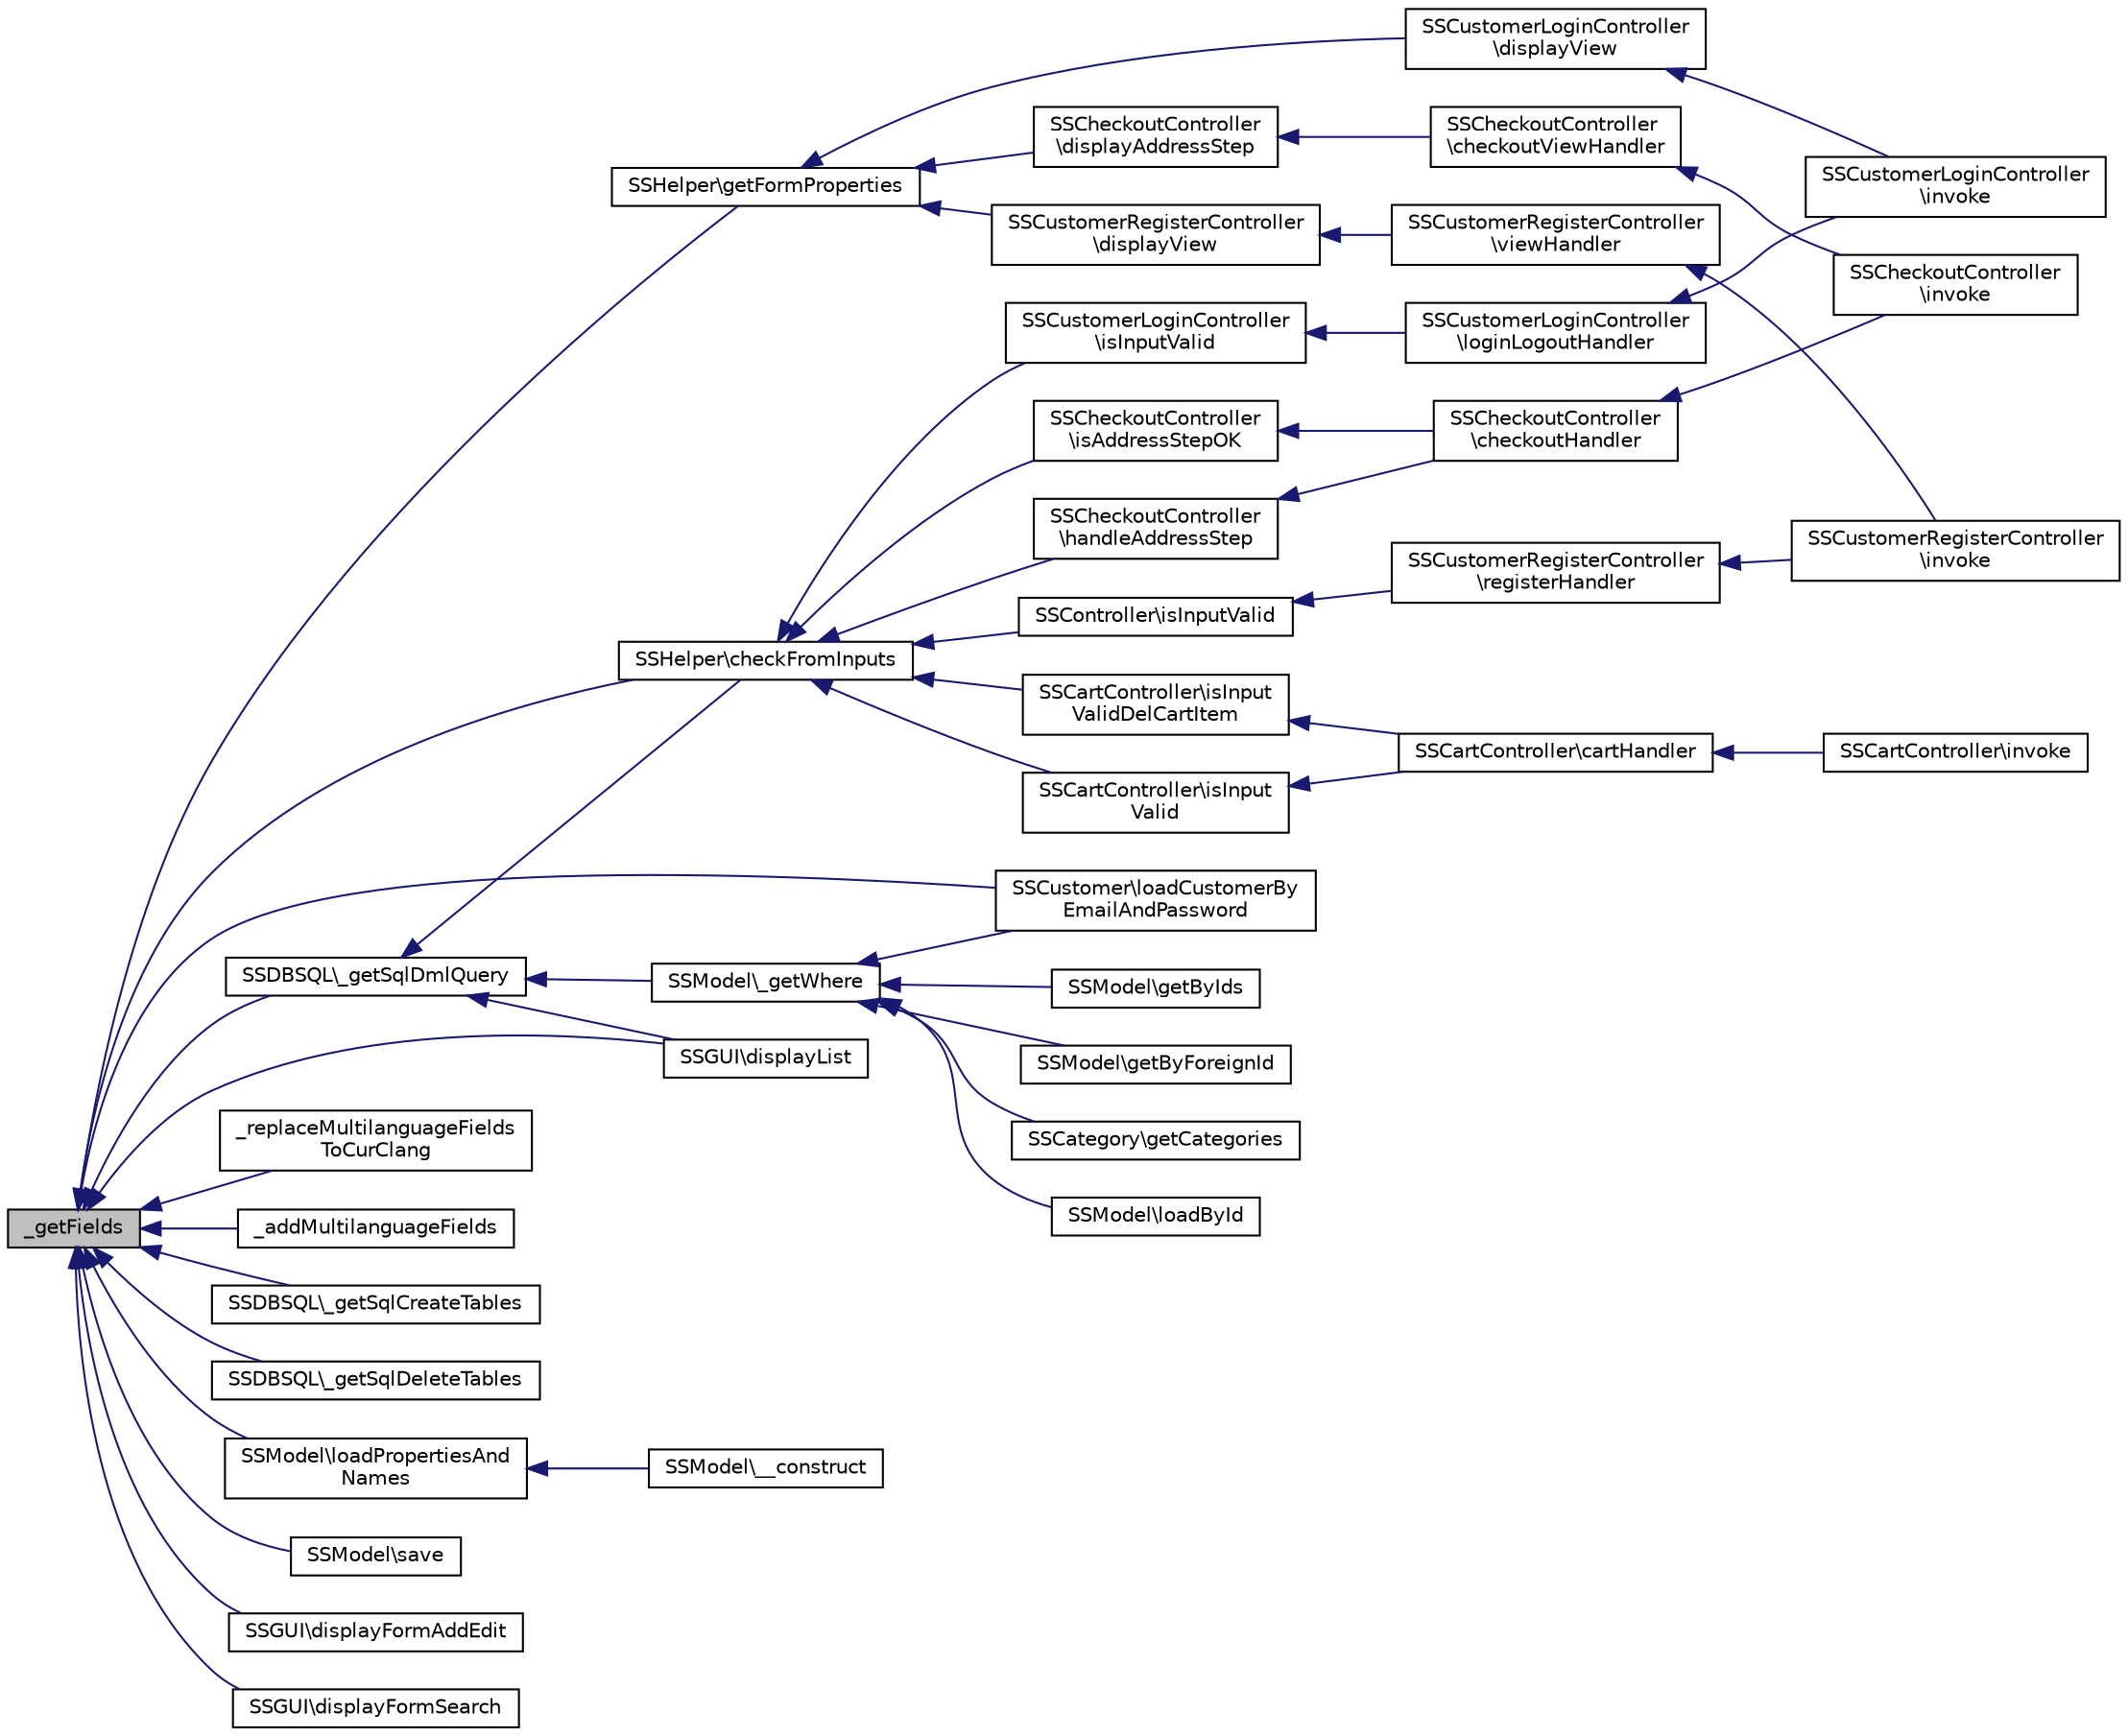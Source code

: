 digraph "_getFields"
{
  edge [fontname="Helvetica",fontsize="10",labelfontname="Helvetica",labelfontsize="10"];
  node [fontname="Helvetica",fontsize="10",shape=record];
  rankdir="LR";
  Node1 [label="_getFields",height=0.2,width=0.4,color="black", fillcolor="grey75", style="filled", fontcolor="black"];
  Node1 -> Node2 [dir="back",color="midnightblue",fontsize="10",style="solid",fontname="Helvetica"];
  Node2 [label="SSHelper\\getFormProperties",height=0.2,width=0.4,color="black", fillcolor="white", style="filled",URL="$class_s_s_helper.html#af67d5c1052dd07c445391b85cfa3dd8e",tooltip="Formular Felder Setting generien. "];
  Node2 -> Node3 [dir="back",color="midnightblue",fontsize="10",style="solid",fontname="Helvetica"];
  Node3 [label="SSCheckoutController\l\\displayAddressStep",height=0.2,width=0.4,color="black", fillcolor="white", style="filled",URL="$class_s_s_checkout_controller.html#af999e424d297f29eb22b72f385545ded",tooltip="Adresse View. "];
  Node3 -> Node4 [dir="back",color="midnightblue",fontsize="10",style="solid",fontname="Helvetica"];
  Node4 [label="SSCheckoutController\l\\checkoutViewHandler",height=0.2,width=0.4,color="black", fillcolor="white", style="filled",URL="$class_s_s_checkout_controller.html#a08bb719581ceca96a42391db628da407"];
  Node4 -> Node5 [dir="back",color="midnightblue",fontsize="10",style="solid",fontname="Helvetica"];
  Node5 [label="SSCheckoutController\l\\invoke",height=0.2,width=0.4,color="black", fillcolor="white", style="filled",URL="$class_s_s_checkout_controller.html#a969cad912937b1e2e6e66b49d8148738"];
  Node2 -> Node6 [dir="back",color="midnightblue",fontsize="10",style="solid",fontname="Helvetica"];
  Node6 [label="SSCustomerLoginController\l\\displayView",height=0.2,width=0.4,color="black", fillcolor="white", style="filled",URL="$class_s_s_customer_login_controller.html#aca04b3e313abfb913efaacdfb7d5d3d7",tooltip="Login / Logout Maske anzeigen. "];
  Node6 -> Node7 [dir="back",color="midnightblue",fontsize="10",style="solid",fontname="Helvetica"];
  Node7 [label="SSCustomerLoginController\l\\invoke",height=0.2,width=0.4,color="black", fillcolor="white", style="filled",URL="$class_s_s_customer_login_controller.html#a969cad912937b1e2e6e66b49d8148738",tooltip="Start. "];
  Node2 -> Node8 [dir="back",color="midnightblue",fontsize="10",style="solid",fontname="Helvetica"];
  Node8 [label="SSCustomerRegisterController\l\\displayView",height=0.2,width=0.4,color="black", fillcolor="white", style="filled",URL="$class_s_s_customer_register_controller.html#aca04b3e313abfb913efaacdfb7d5d3d7",tooltip="Registrierungsmaske anzeigen. "];
  Node8 -> Node9 [dir="back",color="midnightblue",fontsize="10",style="solid",fontname="Helvetica"];
  Node9 [label="SSCustomerRegisterController\l\\viewHandler",height=0.2,width=0.4,color="black", fillcolor="white", style="filled",URL="$class_s_s_customer_register_controller.html#a9074e85c02f3655a960723766b302532",tooltip="Formular-Anzeige-Handler. "];
  Node9 -> Node10 [dir="back",color="midnightblue",fontsize="10",style="solid",fontname="Helvetica"];
  Node10 [label="SSCustomerRegisterController\l\\invoke",height=0.2,width=0.4,color="black", fillcolor="white", style="filled",URL="$class_s_s_customer_register_controller.html#a969cad912937b1e2e6e66b49d8148738",tooltip="Registrieren Starten. "];
  Node1 -> Node11 [dir="back",color="midnightblue",fontsize="10",style="solid",fontname="Helvetica"];
  Node11 [label="SSHelper\\checkFromInputs",height=0.2,width=0.4,color="black", fillcolor="white", style="filled",URL="$class_s_s_helper.html#aa5b72ccad634190aa632064e18c35216",tooltip="Formular Inputs überprüfen. "];
  Node11 -> Node12 [dir="back",color="midnightblue",fontsize="10",style="solid",fontname="Helvetica"];
  Node12 [label="SSCartController\\isInput\lValid",height=0.2,width=0.4,color="black", fillcolor="white", style="filled",URL="$class_s_s_cart_controller.html#a9798c65d2a3254277e5b7943c4e289fd",tooltip="Überprüfen der Formular Daten. "];
  Node12 -> Node13 [dir="back",color="midnightblue",fontsize="10",style="solid",fontname="Helvetica"];
  Node13 [label="SSCartController\\cartHandler",height=0.2,width=0.4,color="black", fillcolor="white", style="filled",URL="$class_s_s_cart_controller.html#a2c1bca073d30c416f2519f6df81e2ade",tooltip="Warenkorb Handler. "];
  Node13 -> Node14 [dir="back",color="midnightblue",fontsize="10",style="solid",fontname="Helvetica"];
  Node14 [label="SSCartController\\invoke",height=0.2,width=0.4,color="black", fillcolor="white", style="filled",URL="$class_s_s_cart_controller.html#a969cad912937b1e2e6e66b49d8148738",tooltip="Starter. "];
  Node11 -> Node15 [dir="back",color="midnightblue",fontsize="10",style="solid",fontname="Helvetica"];
  Node15 [label="SSCartController\\isInput\lValidDelCartItem",height=0.2,width=0.4,color="black", fillcolor="white", style="filled",URL="$class_s_s_cart_controller.html#a5241ac1c725fb8f183f2f6a375b068c8",tooltip="Überprüfen der Eingabe zum Artikel entfernen. "];
  Node15 -> Node13 [dir="back",color="midnightblue",fontsize="10",style="solid",fontname="Helvetica"];
  Node11 -> Node16 [dir="back",color="midnightblue",fontsize="10",style="solid",fontname="Helvetica"];
  Node16 [label="SSCheckoutController\l\\isAddressStepOK",height=0.2,width=0.4,color="black", fillcolor="white", style="filled",URL="$class_s_s_checkout_controller.html#a9df854ae91d98455f35fca3ebcfffe4f",tooltip="Prüfen ob Schritt ok. "];
  Node16 -> Node17 [dir="back",color="midnightblue",fontsize="10",style="solid",fontname="Helvetica"];
  Node17 [label="SSCheckoutController\l\\checkoutHandler",height=0.2,width=0.4,color="black", fillcolor="white", style="filled",URL="$class_s_s_checkout_controller.html#aa2a0d5ed77007dbe98a2be79f430971e"];
  Node17 -> Node5 [dir="back",color="midnightblue",fontsize="10",style="solid",fontname="Helvetica"];
  Node11 -> Node18 [dir="back",color="midnightblue",fontsize="10",style="solid",fontname="Helvetica"];
  Node18 [label="SSCheckoutController\l\\handleAddressStep",height=0.2,width=0.4,color="black", fillcolor="white", style="filled",URL="$class_s_s_checkout_controller.html#a591ddd7bd573dd36b23cf23c3d6817e1",tooltip="Adresse Login-Handler. "];
  Node18 -> Node17 [dir="back",color="midnightblue",fontsize="10",style="solid",fontname="Helvetica"];
  Node11 -> Node19 [dir="back",color="midnightblue",fontsize="10",style="solid",fontname="Helvetica"];
  Node19 [label="SSController\\isInputValid",height=0.2,width=0.4,color="black", fillcolor="white", style="filled",URL="$class_s_s_controller.html#a9798c65d2a3254277e5b7943c4e289fd",tooltip="Benutzereingabe überprüfen. "];
  Node19 -> Node20 [dir="back",color="midnightblue",fontsize="10",style="solid",fontname="Helvetica"];
  Node20 [label="SSCustomerRegisterController\l\\registerHandler",height=0.2,width=0.4,color="black", fillcolor="white", style="filled",URL="$class_s_s_customer_register_controller.html#adddd117376568a7b87dad19df619c956",tooltip="Formular Daten speichern. "];
  Node20 -> Node10 [dir="back",color="midnightblue",fontsize="10",style="solid",fontname="Helvetica"];
  Node11 -> Node21 [dir="back",color="midnightblue",fontsize="10",style="solid",fontname="Helvetica"];
  Node21 [label="SSCustomerLoginController\l\\isInputValid",height=0.2,width=0.4,color="black", fillcolor="white", style="filled",URL="$class_s_s_customer_login_controller.html#a9798c65d2a3254277e5b7943c4e289fd",tooltip="Benutzereingabe überprüfen. "];
  Node21 -> Node22 [dir="back",color="midnightblue",fontsize="10",style="solid",fontname="Helvetica"];
  Node22 [label="SSCustomerLoginController\l\\loginLogoutHandler",height=0.2,width=0.4,color="black", fillcolor="white", style="filled",URL="$class_s_s_customer_login_controller.html#a1ec48b325777925c936a89a25214cb92",tooltip="Login / Logout Logik. "];
  Node22 -> Node7 [dir="back",color="midnightblue",fontsize="10",style="solid",fontname="Helvetica"];
  Node1 -> Node23 [dir="back",color="midnightblue",fontsize="10",style="solid",fontname="Helvetica"];
  Node23 [label="SSCustomer\\loadCustomerBy\lEmailAndPassword",height=0.2,width=0.4,color="black", fillcolor="white", style="filled",URL="$class_s_s_customer.html#ae0f3b1ea3b543491631868d3beb9880f",tooltip="Authetifizierung. "];
  Node1 -> Node24 [dir="back",color="midnightblue",fontsize="10",style="solid",fontname="Helvetica"];
  Node24 [label="_replaceMultilanguageFields\lToCurClang",height=0.2,width=0.4,color="black", fillcolor="white", style="filled",URL="$class_s_s_d_b_schema.html#a858eb4877f7c6744f12274c7ef09e5ab"];
  Node1 -> Node25 [dir="back",color="midnightblue",fontsize="10",style="solid",fontname="Helvetica"];
  Node25 [label="_addMultilanguageFields",height=0.2,width=0.4,color="black", fillcolor="white", style="filled",URL="$class_s_s_d_b_schema.html#a32d0e7511b02152a0410bb273fb008f0"];
  Node1 -> Node26 [dir="back",color="midnightblue",fontsize="10",style="solid",fontname="Helvetica"];
  Node26 [label="SSDBSQL\\_getSqlDmlQuery",height=0.2,width=0.4,color="black", fillcolor="white", style="filled",URL="$class_s_s_d_b_s_q_l.html#a9d13fcbb2215767813960ef3a39c133e",tooltip="SQL Select Query generieren. "];
  Node26 -> Node11 [dir="back",color="midnightblue",fontsize="10",style="solid",fontname="Helvetica"];
  Node26 -> Node27 [dir="back",color="midnightblue",fontsize="10",style="solid",fontname="Helvetica"];
  Node27 [label="SSModel\\_getWhere",height=0.2,width=0.4,color="black", fillcolor="white", style="filled",URL="$class_s_s_model.html#a35c6e2a29ed76d4c79418c0a3e1ca3f5",tooltip="Datensätze aus der DB holen. "];
  Node27 -> Node28 [dir="back",color="midnightblue",fontsize="10",style="solid",fontname="Helvetica"];
  Node28 [label="SSCategory\\getCategories",height=0.2,width=0.4,color="black", fillcolor="white", style="filled",URL="$class_s_s_category.html#a8729ba486702e7e12a3fff08965e1e7f",tooltip="Kategorien holen. "];
  Node27 -> Node23 [dir="back",color="midnightblue",fontsize="10",style="solid",fontname="Helvetica"];
  Node27 -> Node29 [dir="back",color="midnightblue",fontsize="10",style="solid",fontname="Helvetica"];
  Node29 [label="SSModel\\loadById",height=0.2,width=0.4,color="black", fillcolor="white", style="filled",URL="$class_s_s_model.html#aaa52c32cdc5298be8f8b86d8b8fc16e5",tooltip="Datensatz laden. "];
  Node27 -> Node30 [dir="back",color="midnightblue",fontsize="10",style="solid",fontname="Helvetica"];
  Node30 [label="SSModel\\getByIds",height=0.2,width=0.4,color="black", fillcolor="white", style="filled",URL="$class_s_s_model.html#ab004368ffff7ccf403178e68458b42be",tooltip="Datensatz holen. "];
  Node27 -> Node31 [dir="back",color="midnightblue",fontsize="10",style="solid",fontname="Helvetica"];
  Node31 [label="SSModel\\getByForeignId",height=0.2,width=0.4,color="black", fillcolor="white", style="filled",URL="$class_s_s_model.html#a41c010a33856bd19a7629cfeb22cd7ee",tooltip="Datensatz nach FK holen. "];
  Node26 -> Node32 [dir="back",color="midnightblue",fontsize="10",style="solid",fontname="Helvetica"];
  Node32 [label="SSGUI\\displayList",height=0.2,width=0.4,color="black", fillcolor="white", style="filled",URL="$class_s_s_g_u_i.html#a0063dfc715e1bbbceeaca295a7eb812c"];
  Node1 -> Node33 [dir="back",color="midnightblue",fontsize="10",style="solid",fontname="Helvetica"];
  Node33 [label="SSDBSQL\\_getSqlCreateTables",height=0.2,width=0.4,color="black", fillcolor="white", style="filled",URL="$class_s_s_d_b_s_q_l.html#ab7ba59936d8e39a20630f382e2327b7b",tooltip="SQL Create Query generieren. "];
  Node1 -> Node34 [dir="back",color="midnightblue",fontsize="10",style="solid",fontname="Helvetica"];
  Node34 [label="SSDBSQL\\_getSqlDeleteTables",height=0.2,width=0.4,color="black", fillcolor="white", style="filled",URL="$class_s_s_d_b_s_q_l.html#a2d01886041b8a6aefa1d38082f949ddd",tooltip="SQL Delete Query generieren. "];
  Node1 -> Node35 [dir="back",color="midnightblue",fontsize="10",style="solid",fontname="Helvetica"];
  Node35 [label="SSModel\\loadPropertiesAnd\lNames",height=0.2,width=0.4,color="black", fillcolor="white", style="filled",URL="$class_s_s_model.html#a3ba49e7eb11518d49bee9b8342275618",tooltip="Tabellenfelder laden. "];
  Node35 -> Node36 [dir="back",color="midnightblue",fontsize="10",style="solid",fontname="Helvetica"];
  Node36 [label="SSModel\\__construct",height=0.2,width=0.4,color="black", fillcolor="white", style="filled",URL="$class_s_s_model.html#a095c5d389db211932136b53f25f39685",tooltip="Konstruktor. "];
  Node1 -> Node37 [dir="back",color="midnightblue",fontsize="10",style="solid",fontname="Helvetica"];
  Node37 [label="SSModel\\save",height=0.2,width=0.4,color="black", fillcolor="white", style="filled",URL="$class_s_s_model.html#afc8a3c62679cf00ade9f15fb2a6d6132",tooltip="Speichern in DB. "];
  Node1 -> Node32 [dir="back",color="midnightblue",fontsize="10",style="solid",fontname="Helvetica"];
  Node1 -> Node38 [dir="back",color="midnightblue",fontsize="10",style="solid",fontname="Helvetica"];
  Node38 [label="SSGUI\\displayFormAddEdit",height=0.2,width=0.4,color="black", fillcolor="white", style="filled",URL="$class_s_s_g_u_i.html#aa5eeb5a1670567016f90a4d405ba64ac"];
  Node1 -> Node39 [dir="back",color="midnightblue",fontsize="10",style="solid",fontname="Helvetica"];
  Node39 [label="SSGUI\\displayFormSearch",height=0.2,width=0.4,color="black", fillcolor="white", style="filled",URL="$class_s_s_g_u_i.html#adb1c40bbd9561a931b1505fd756fe2d4"];
}
